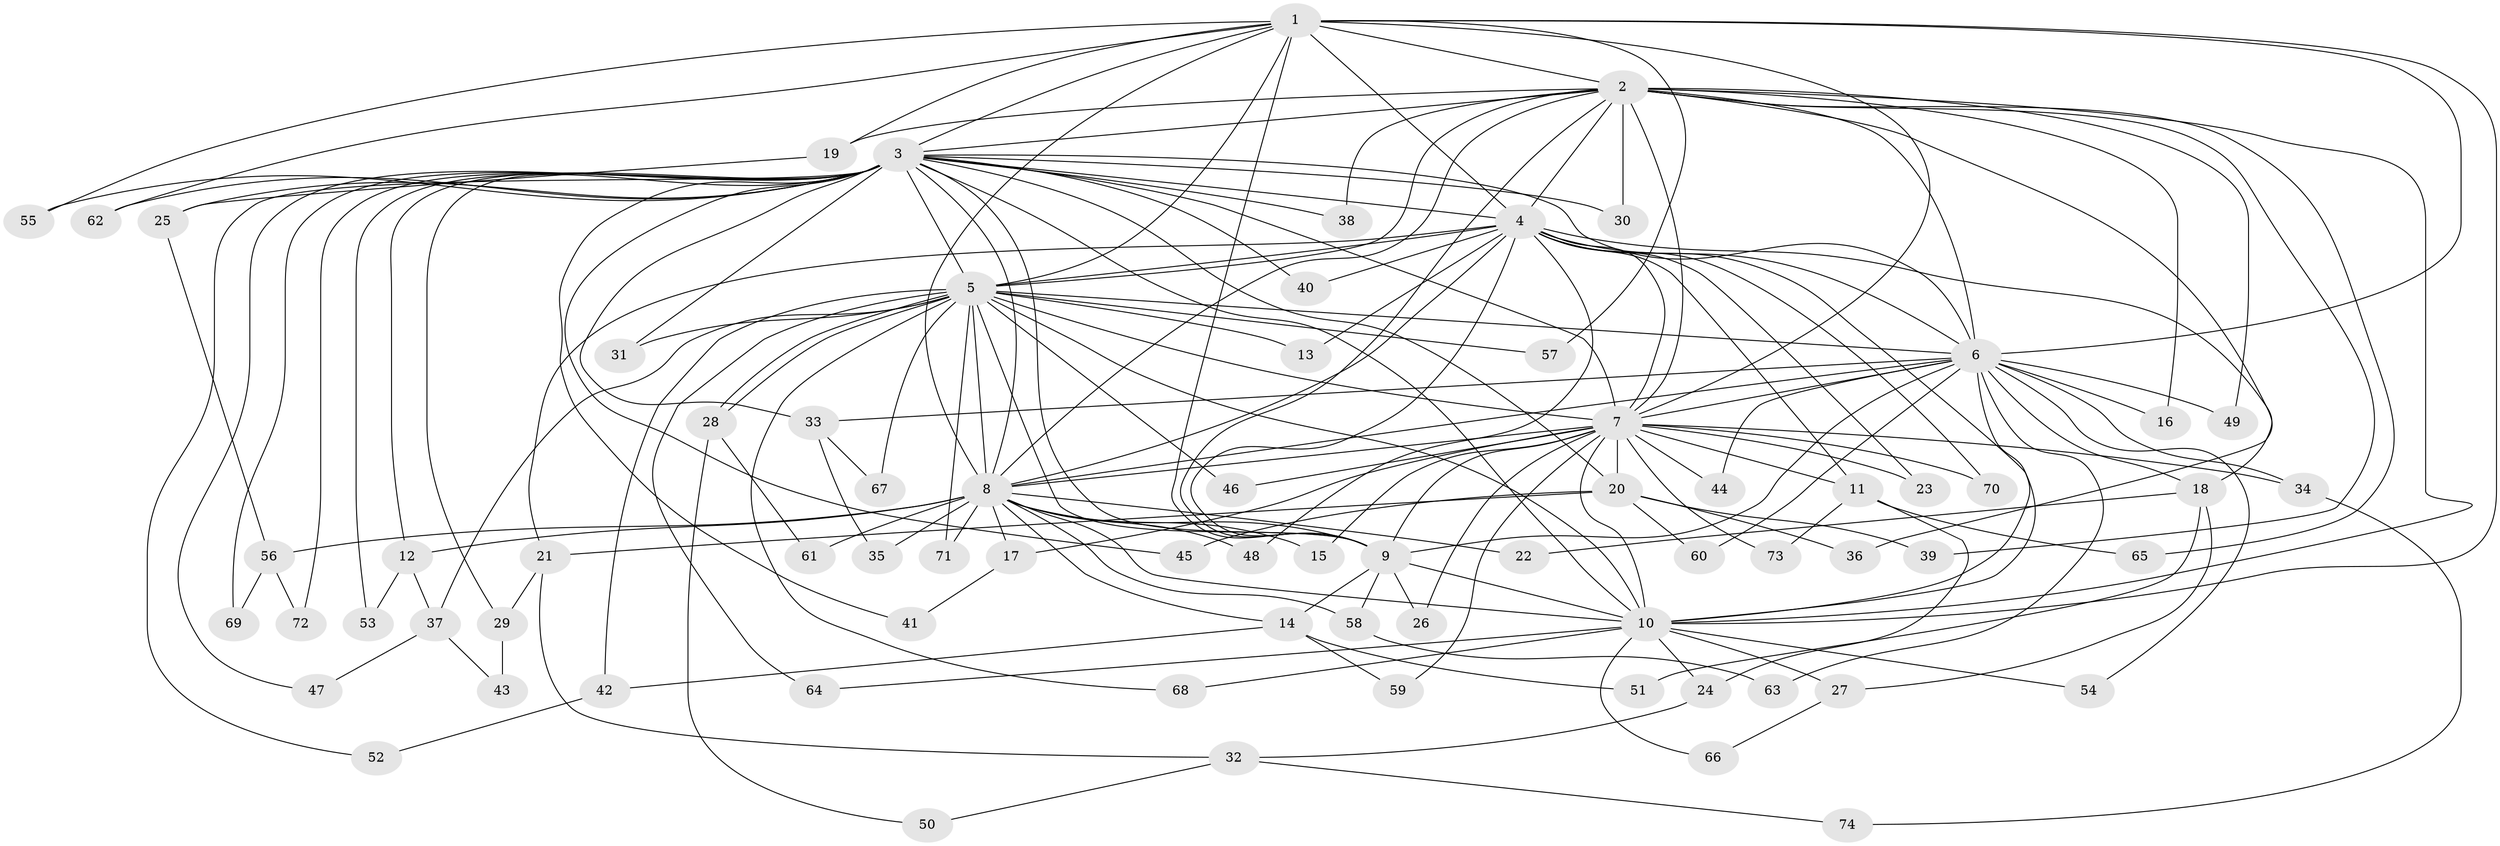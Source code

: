 // coarse degree distribution, {27: 0.018518518518518517, 14: 0.018518518518518517, 17: 0.018518518518518517, 21: 0.018518518518518517, 13: 0.018518518518518517, 19: 0.018518518518518517, 18: 0.018518518518518517, 11: 0.018518518518518517, 4: 0.07407407407407407, 2: 0.5185185185185185, 6: 0.037037037037037035, 3: 0.12962962962962962, 5: 0.018518518518518517, 7: 0.018518518518518517, 1: 0.05555555555555555}
// Generated by graph-tools (version 1.1) at 2025/23/03/03/25 07:23:39]
// undirected, 74 vertices, 173 edges
graph export_dot {
graph [start="1"]
  node [color=gray90,style=filled];
  1;
  2;
  3;
  4;
  5;
  6;
  7;
  8;
  9;
  10;
  11;
  12;
  13;
  14;
  15;
  16;
  17;
  18;
  19;
  20;
  21;
  22;
  23;
  24;
  25;
  26;
  27;
  28;
  29;
  30;
  31;
  32;
  33;
  34;
  35;
  36;
  37;
  38;
  39;
  40;
  41;
  42;
  43;
  44;
  45;
  46;
  47;
  48;
  49;
  50;
  51;
  52;
  53;
  54;
  55;
  56;
  57;
  58;
  59;
  60;
  61;
  62;
  63;
  64;
  65;
  66;
  67;
  68;
  69;
  70;
  71;
  72;
  73;
  74;
  1 -- 2;
  1 -- 3;
  1 -- 4;
  1 -- 5;
  1 -- 6;
  1 -- 7;
  1 -- 8;
  1 -- 9;
  1 -- 10;
  1 -- 19;
  1 -- 55;
  1 -- 57;
  1 -- 62;
  2 -- 3;
  2 -- 4;
  2 -- 5;
  2 -- 6;
  2 -- 7;
  2 -- 8;
  2 -- 9;
  2 -- 10;
  2 -- 16;
  2 -- 19;
  2 -- 30;
  2 -- 36;
  2 -- 38;
  2 -- 39;
  2 -- 49;
  2 -- 65;
  3 -- 4;
  3 -- 5;
  3 -- 6;
  3 -- 7;
  3 -- 8;
  3 -- 9;
  3 -- 10;
  3 -- 12;
  3 -- 20;
  3 -- 25;
  3 -- 29;
  3 -- 30;
  3 -- 31;
  3 -- 33;
  3 -- 38;
  3 -- 40;
  3 -- 41;
  3 -- 45;
  3 -- 47;
  3 -- 52;
  3 -- 53;
  3 -- 55;
  3 -- 62;
  3 -- 69;
  3 -- 72;
  4 -- 5;
  4 -- 6;
  4 -- 7;
  4 -- 8;
  4 -- 9;
  4 -- 10;
  4 -- 11;
  4 -- 13;
  4 -- 18;
  4 -- 21;
  4 -- 23;
  4 -- 40;
  4 -- 48;
  4 -- 70;
  5 -- 6;
  5 -- 7;
  5 -- 8;
  5 -- 9;
  5 -- 10;
  5 -- 13;
  5 -- 28;
  5 -- 28;
  5 -- 31;
  5 -- 37;
  5 -- 42;
  5 -- 46;
  5 -- 57;
  5 -- 64;
  5 -- 67;
  5 -- 68;
  5 -- 71;
  6 -- 7;
  6 -- 8;
  6 -- 9;
  6 -- 10;
  6 -- 16;
  6 -- 18;
  6 -- 33;
  6 -- 34;
  6 -- 44;
  6 -- 49;
  6 -- 54;
  6 -- 60;
  6 -- 63;
  7 -- 8;
  7 -- 9;
  7 -- 10;
  7 -- 11;
  7 -- 15;
  7 -- 17;
  7 -- 20;
  7 -- 23;
  7 -- 26;
  7 -- 34;
  7 -- 44;
  7 -- 46;
  7 -- 59;
  7 -- 70;
  7 -- 73;
  8 -- 9;
  8 -- 10;
  8 -- 12;
  8 -- 14;
  8 -- 15;
  8 -- 17;
  8 -- 22;
  8 -- 35;
  8 -- 48;
  8 -- 56;
  8 -- 58;
  8 -- 61;
  8 -- 71;
  9 -- 10;
  9 -- 14;
  9 -- 26;
  9 -- 58;
  10 -- 24;
  10 -- 27;
  10 -- 54;
  10 -- 64;
  10 -- 66;
  10 -- 68;
  11 -- 24;
  11 -- 65;
  11 -- 73;
  12 -- 37;
  12 -- 53;
  14 -- 42;
  14 -- 51;
  14 -- 59;
  17 -- 41;
  18 -- 22;
  18 -- 27;
  18 -- 51;
  19 -- 25;
  20 -- 21;
  20 -- 36;
  20 -- 39;
  20 -- 45;
  20 -- 60;
  21 -- 29;
  21 -- 32;
  24 -- 32;
  25 -- 56;
  27 -- 66;
  28 -- 50;
  28 -- 61;
  29 -- 43;
  32 -- 50;
  32 -- 74;
  33 -- 35;
  33 -- 67;
  34 -- 74;
  37 -- 43;
  37 -- 47;
  42 -- 52;
  56 -- 69;
  56 -- 72;
  58 -- 63;
}
